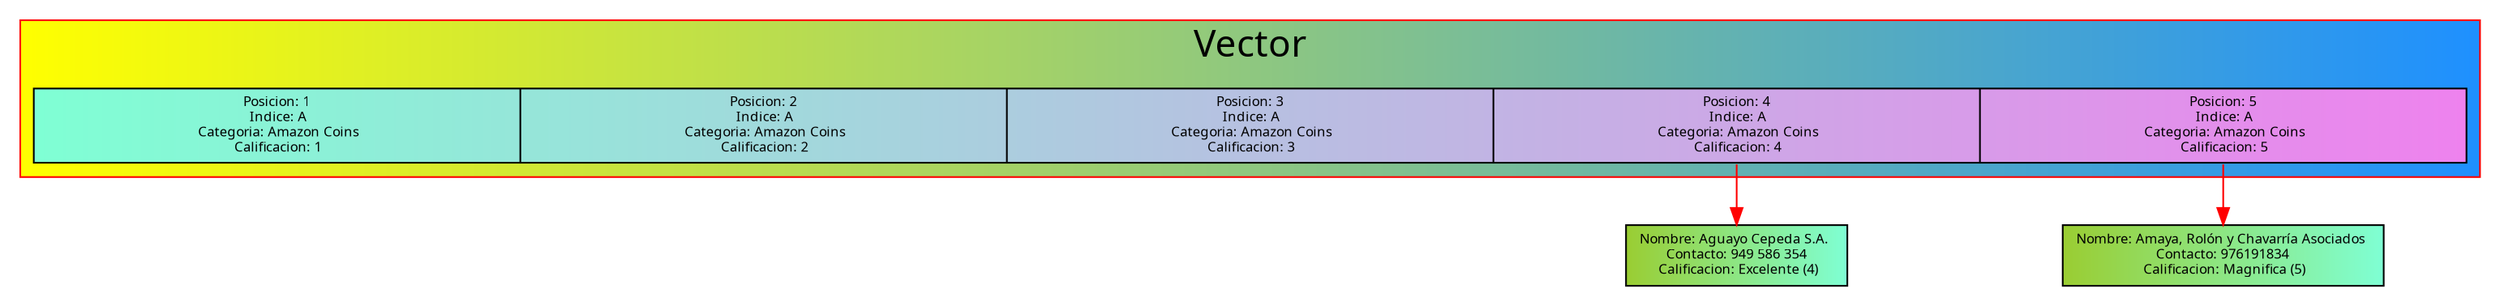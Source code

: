 digraph grafo{
fontname="Verdana" color=red fontsize=22;
node [shape=record fontsize=8 fontname="Verdana" style=filled];
edge [color="blue"]
subgraph cluster{
label = "Vector";
bgcolor="yellow:dodgerblue"
Vector[label="<0>Posicion: 1\n Indice: A\n Categoria: Amazon Coins\n Calificacion: 1|<1>Posicion: 2\n Indice: A\n Categoria: Amazon Coins\n Calificacion: 2|<2>Posicion: 3\n Indice: A\n Categoria: Amazon Coins\n Calificacion: 3|<3>Posicion: 4\n Indice: A\n Categoria: Amazon Coins\n Calificacion: 4|<4>Posicion: 5\n Indice: A\n Categoria: Amazon Coins\n Calificacion: 5",width=20, fillcolor="aquamarine:violet"];
}
341[label="Nombre: Aguayo Cepeda S.A. \n Contacto: 949 586 354 \n Calificacion: Excelente (4)", fillcolor="yellowgreen:aquamarine"];
Vector:3->341[color=red]
451[label="Nombre: Amaya, Rolón y Chavarría Asociados \n Contacto: 976191834 \n Calificacion: Magnifica (5)", fillcolor="yellowgreen:aquamarine"];
Vector:4->451[color=red]
}